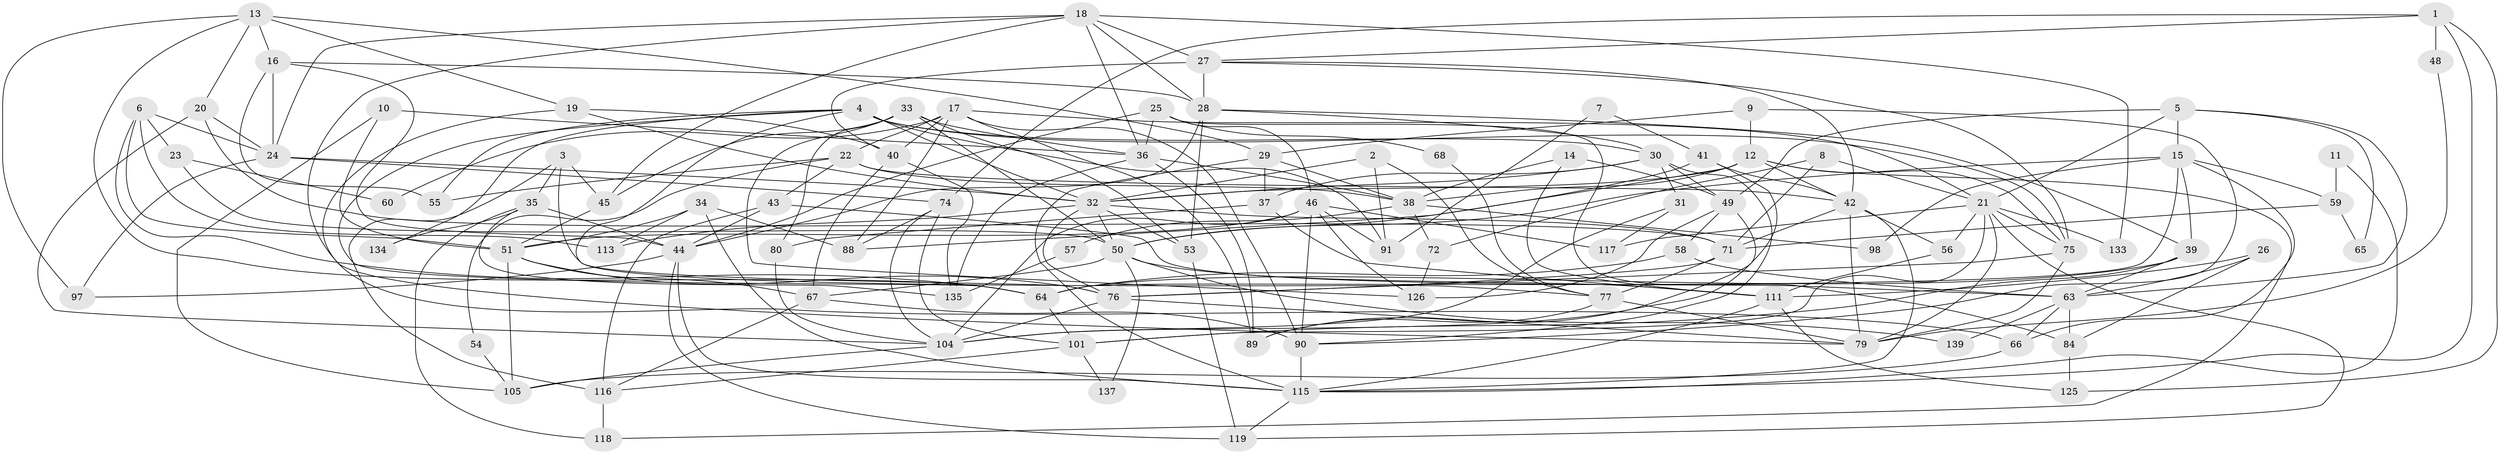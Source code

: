 // Generated by graph-tools (version 1.1) at 2025/52/02/27/25 19:52:02]
// undirected, 96 vertices, 232 edges
graph export_dot {
graph [start="1"]
  node [color=gray90,style=filled];
  1;
  2 [super="+73"];
  3;
  4 [super="+69"];
  5;
  6;
  7;
  8;
  9;
  10;
  11;
  12;
  13 [super="+87"];
  14;
  15 [super="+82"];
  16;
  17 [super="+110"];
  18;
  19;
  20;
  21 [super="+83"];
  22 [super="+61"];
  23;
  24 [super="+108"];
  25 [super="+86"];
  26;
  27 [super="+99"];
  28 [super="+70"];
  29 [super="+85"];
  30 [super="+114"];
  31;
  32 [super="+103"];
  33 [super="+94"];
  34;
  35 [super="+112"];
  36 [super="+47"];
  37;
  38 [super="+93"];
  39 [super="+52"];
  40 [super="+120"];
  41;
  42 [super="+123"];
  43;
  44 [super="+107"];
  45 [super="+122"];
  46 [super="+136"];
  48;
  49 [super="+132"];
  50 [super="+95"];
  51 [super="+124"];
  53 [super="+62"];
  54;
  55;
  56;
  57;
  58;
  59;
  60;
  63 [super="+92"];
  64 [super="+127"];
  65;
  66 [super="+106"];
  67;
  68;
  71 [super="+102"];
  72;
  74 [super="+121"];
  75 [super="+78"];
  76 [super="+81"];
  77 [super="+138"];
  79 [super="+100"];
  80;
  84 [super="+109"];
  88;
  89;
  90 [super="+96"];
  91;
  97;
  98;
  101 [super="+129"];
  104 [super="+140"];
  105;
  111 [super="+131"];
  113;
  115 [super="+141"];
  116 [super="+128"];
  117;
  118;
  119 [super="+130"];
  125;
  126;
  133;
  134;
  135;
  137;
  139;
  1 -- 27;
  1 -- 115;
  1 -- 48;
  1 -- 125;
  1 -- 74;
  2 -- 91;
  2 -- 77;
  2 -- 32;
  3 -- 77;
  3 -- 35;
  3 -- 116;
  3 -- 45;
  4 -- 55;
  4 -- 91;
  4 -- 32;
  4 -- 134;
  4 -- 75;
  4 -- 76;
  4 -- 30;
  4 -- 64;
  5 -- 63;
  5 -- 21;
  5 -- 49;
  5 -- 65;
  5 -- 15;
  6 -- 113;
  6 -- 23;
  6 -- 51;
  6 -- 24;
  6 -- 64;
  7 -- 91;
  7 -- 41;
  8 -- 21;
  8 -- 72;
  8 -- 71;
  9 -- 90;
  9 -- 12;
  9 -- 29;
  10 -- 51;
  10 -- 105;
  10 -- 36;
  11 -- 115;
  11 -- 59;
  12 -- 32;
  12 -- 88;
  12 -- 118;
  12 -- 75;
  12 -- 42;
  12 -- 38;
  13 -- 97;
  13 -- 29;
  13 -- 64;
  13 -- 16;
  13 -- 19;
  13 -- 20;
  14 -- 38;
  14 -- 49;
  14 -- 111;
  15 -- 50;
  15 -- 59;
  15 -- 98;
  15 -- 66;
  15 -- 64;
  15 -- 39;
  16 -- 55;
  16 -- 28;
  16 -- 44;
  16 -- 24;
  17 -- 60;
  17 -- 90;
  17 -- 22 [weight=2];
  17 -- 40;
  17 -- 21;
  17 -- 88;
  17 -- 89;
  18 -- 66;
  18 -- 24;
  18 -- 133;
  18 -- 27;
  18 -- 36;
  18 -- 45;
  18 -- 28;
  19 -- 32;
  19 -- 40;
  19 -- 79;
  20 -- 71;
  20 -- 104;
  20 -- 24;
  21 -- 117;
  21 -- 56;
  21 -- 133;
  21 -- 101;
  21 -- 119;
  21 -- 75;
  21 -- 79;
  22 -- 54;
  22 -- 42;
  22 -- 55;
  22 -- 38;
  22 -- 43;
  23 -- 50;
  23 -- 60;
  24 -- 32;
  24 -- 74;
  24 -- 97;
  25 -- 36;
  25 -- 44;
  25 -- 84;
  25 -- 68;
  25 -- 46;
  26 -- 111;
  26 -- 63;
  26 -- 84;
  27 -- 42;
  27 -- 28;
  27 -- 40 [weight=2];
  27 -- 75;
  28 -- 39;
  28 -- 53;
  28 -- 30;
  28 -- 44;
  29 -- 37;
  29 -- 38;
  29 -- 115;
  30 -- 31;
  30 -- 37;
  30 -- 32;
  30 -- 49;
  30 -- 90;
  31 -- 104;
  31 -- 117;
  32 -- 76;
  32 -- 50;
  32 -- 53;
  32 -- 113;
  32 -- 71;
  33 -- 50;
  33 -- 126;
  33 -- 80;
  33 -- 53;
  33 -- 45;
  33 -- 36;
  34 -- 51;
  34 -- 88;
  34 -- 113;
  34 -- 115;
  35 -- 134;
  35 -- 118;
  35 -- 135;
  35 -- 44;
  36 -- 89;
  36 -- 135;
  36 -- 38;
  37 -- 80;
  37 -- 111;
  38 -- 72;
  38 -- 98;
  38 -- 57;
  39 -- 63;
  39 -- 101;
  39 -- 64;
  40 -- 67;
  40 -- 135;
  41 -- 104;
  41 -- 42;
  41 -- 50;
  42 -- 115;
  42 -- 56;
  42 -- 71;
  42 -- 79;
  43 -- 44;
  43 -- 63;
  43 -- 116;
  44 -- 115;
  44 -- 119;
  44 -- 97;
  45 -- 51;
  46 -- 51 [weight=2];
  46 -- 117;
  46 -- 126;
  46 -- 104;
  46 -- 90;
  46 -- 91;
  48 -- 79;
  49 -- 58;
  49 -- 89;
  49 -- 126;
  50 -- 137;
  50 -- 111;
  50 -- 67;
  50 -- 139;
  51 -- 67;
  51 -- 105;
  51 -- 76;
  53 -- 119;
  54 -- 105;
  56 -- 111;
  57 -- 135;
  58 -- 64;
  58 -- 63;
  59 -- 71;
  59 -- 65;
  63 -- 139;
  63 -- 84;
  63 -- 66;
  64 -- 101;
  66 -- 105;
  67 -- 116;
  67 -- 90;
  68 -- 77;
  71 -- 77;
  71 -- 76;
  72 -- 126;
  74 -- 88;
  74 -- 104;
  74 -- 101;
  75 -- 76;
  75 -- 79;
  76 -- 104;
  76 -- 79;
  77 -- 89;
  77 -- 79;
  80 -- 104;
  84 -- 125;
  90 -- 115;
  101 -- 137;
  101 -- 116;
  104 -- 105;
  111 -- 125;
  111 -- 115;
  115 -- 119;
  116 -- 118;
}
